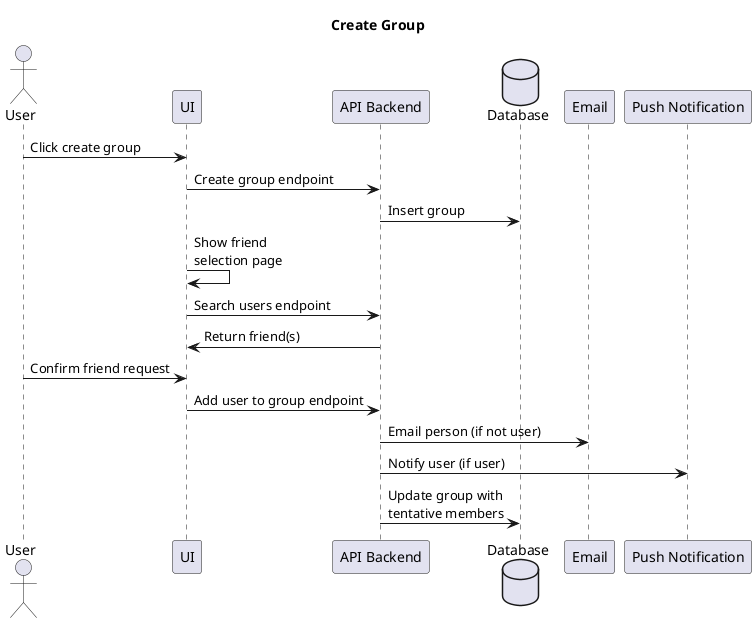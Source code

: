 @startuml Create Group

title Create Group

actor User as user
participant UI as ui
participant "API Backend" as api
database Database as db
participant Email as email
participant "Push Notification" as pn

user -> ui : Click create group
ui -> api : Create group endpoint
api -> db : Insert group
ui -> ui : Show friend \nselection page 
ui -> api : Search users endpoint
api -> ui : Return friend(s)
user -> ui : Confirm friend request
ui -> api : Add user to group endpoint
api -> email : Email person (if not user)
api -> pn : Notify user (if user)
api -> db : Update group with\ntentative members

@enduml